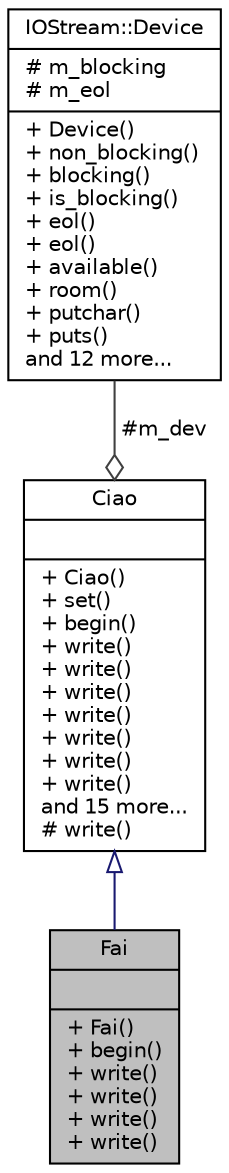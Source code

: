 digraph "Fai"
{
  edge [fontname="Helvetica",fontsize="10",labelfontname="Helvetica",labelfontsize="10"];
  node [fontname="Helvetica",fontsize="10",shape=record];
  Node1 [label="{Fai\n||+ Fai()\l+ begin()\l+ write()\l+ write()\l+ write()\l+ write()\l}",height=0.2,width=0.4,color="black", fillcolor="grey75", style="filled", fontcolor="black"];
  Node2 -> Node1 [dir="back",color="midnightblue",fontsize="10",style="solid",arrowtail="onormal",fontname="Helvetica"];
  Node2 [label="{Ciao\n||+ Ciao()\l+ set()\l+ begin()\l+ write()\l+ write()\l+ write()\l+ write()\l+ write()\l+ write()\l+ write()\land 15 more...\l# write()\l}",height=0.2,width=0.4,color="black", fillcolor="white", style="filled",URL="$db/dc0/classCiao.html"];
  Node3 -> Node2 [color="grey25",fontsize="10",style="solid",label=" #m_dev" ,arrowhead="odiamond",fontname="Helvetica"];
  Node3 [label="{IOStream::Device\n|# m_blocking\l# m_eol\l|+ Device()\l+ non_blocking()\l+ blocking()\l+ is_blocking()\l+ eol()\l+ eol()\l+ available()\l+ room()\l+ putchar()\l+ puts()\land 12 more...\l}",height=0.2,width=0.4,color="black", fillcolor="white", style="filled",URL="$d5/d57/classIOStream_1_1Device.html"];
}
